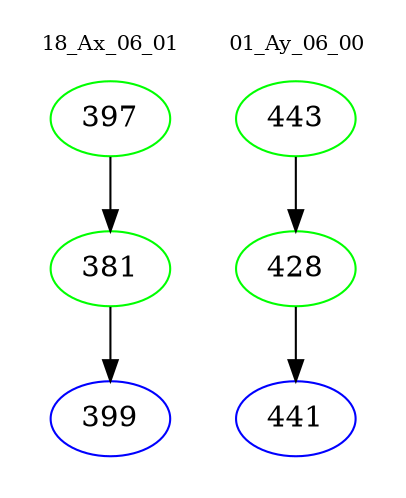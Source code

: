 digraph{
subgraph cluster_0 {
color = white
label = "18_Ax_06_01";
fontsize=10;
T0_397 [label="397", color="green"]
T0_397 -> T0_381 [color="black"]
T0_381 [label="381", color="green"]
T0_381 -> T0_399 [color="black"]
T0_399 [label="399", color="blue"]
}
subgraph cluster_1 {
color = white
label = "01_Ay_06_00";
fontsize=10;
T1_443 [label="443", color="green"]
T1_443 -> T1_428 [color="black"]
T1_428 [label="428", color="green"]
T1_428 -> T1_441 [color="black"]
T1_441 [label="441", color="blue"]
}
}
